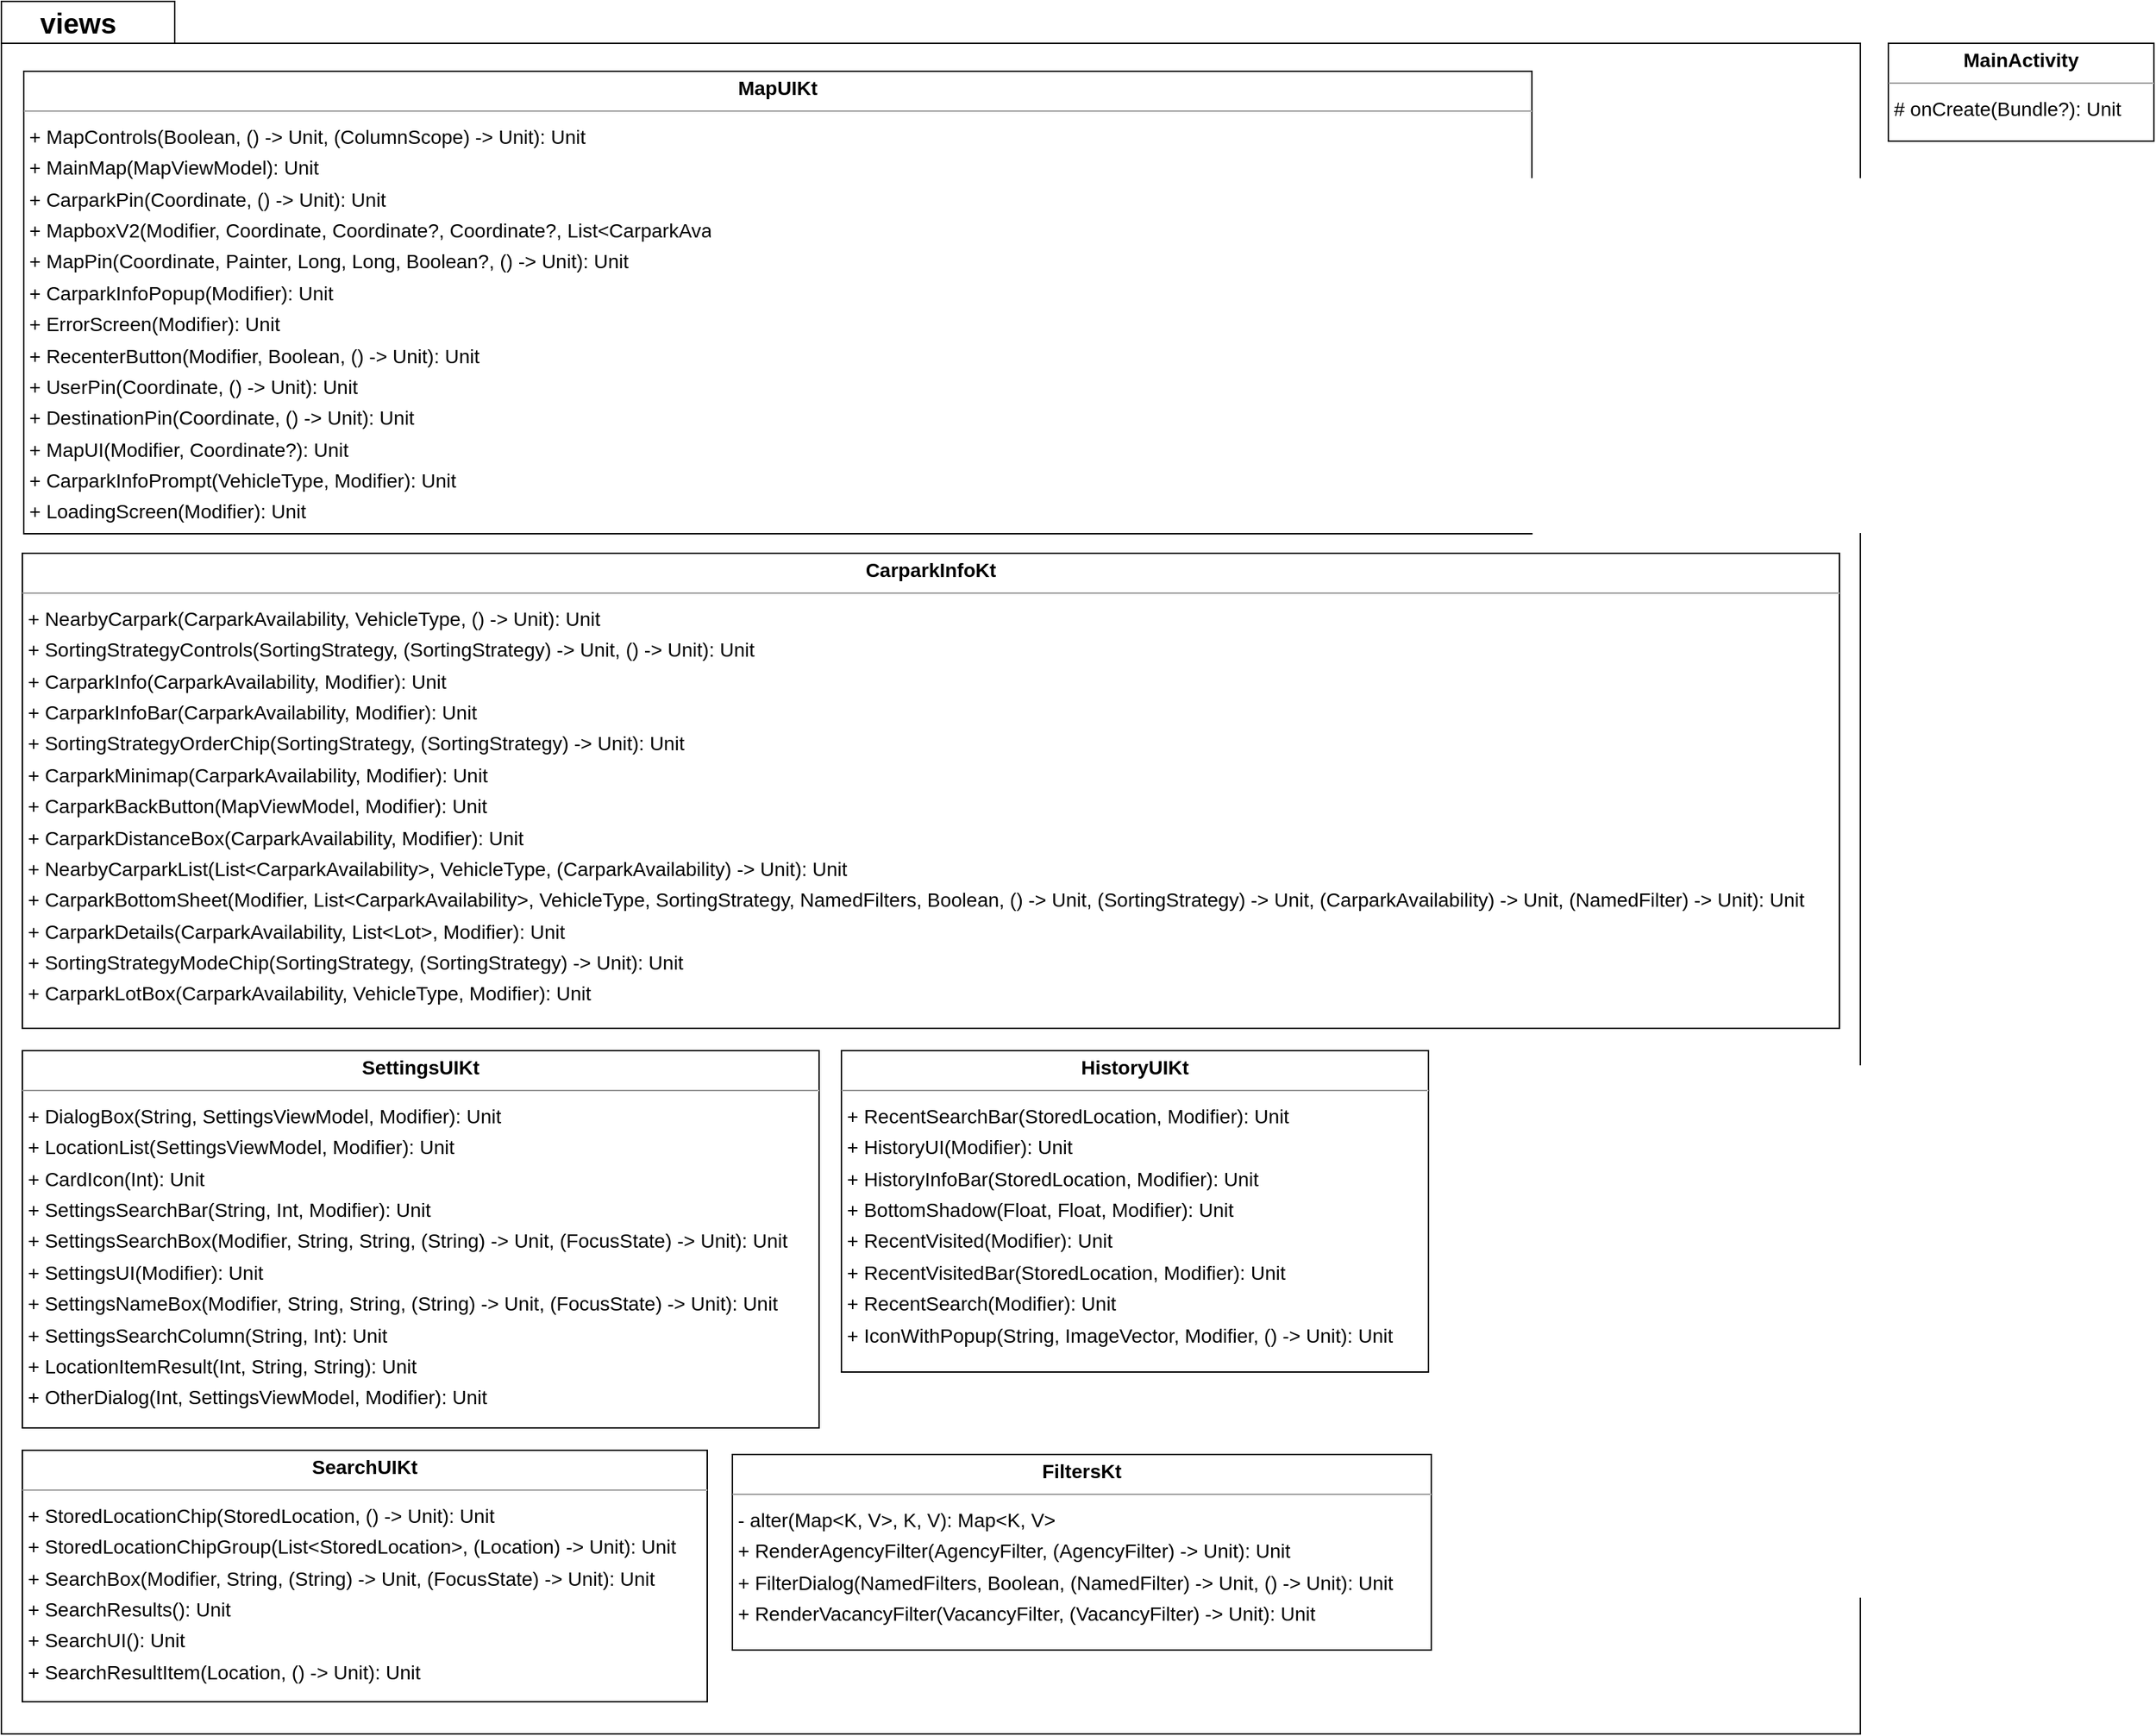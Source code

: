 <mxfile version="22.1.3" type="google">
  <diagram id="T-qoBSSUGWMh2nA2tZ6e" name="Page-1">
    <mxGraphModel grid="1" page="0" gridSize="10" guides="1" tooltips="1" connect="1" arrows="1" fold="1" pageScale="1" pageWidth="1200" pageHeight="1920" background="none" math="0" shadow="0">
      <root>
        <mxCell id="0" />
        <mxCell id="1" parent="0" />
        <mxCell id="node0" value="&lt;p style=&quot;margin:0px;margin-top:4px;text-align:center;&quot;&gt;&lt;b&gt;MainActivity&lt;/b&gt;&lt;/p&gt;&lt;hr size=&quot;1&quot;/&gt;&lt;p style=&quot;margin:0 0 0 4px;line-height:1.6;&quot;&gt;# onCreate(Bundle?): Unit&lt;/p&gt;" style="verticalAlign=top;align=left;overflow=fill;fontSize=14;fontFamily=Helvetica;html=1;rounded=0;shadow=0;comic=0;labelBackgroundColor=none;strokeWidth=1;" vertex="1" parent="1">
          <mxGeometry x="1090" y="-410" width="190" height="70" as="geometry" />
        </mxCell>
        <mxCell id="7H51laaHmQexabOe8FZq-1" value="&lt;font style=&quot;font-size: 20px;&quot;&gt;views&lt;/font&gt;" style="shape=folder;fontStyle=1;tabWidth=110;tabHeight=30;tabPosition=left;html=1;boundedLbl=1;labelInHeader=1;container=1;collapsible=0;whiteSpace=wrap;" vertex="1" parent="1">
          <mxGeometry x="-260" y="-440" width="1330" height="1240" as="geometry" />
        </mxCell>
        <mxCell id="7H51laaHmQexabOe8FZq-2" value="" style="html=1;strokeColor=none;resizeWidth=1;resizeHeight=1;fillColor=none;part=1;connectable=0;allowArrows=0;deletable=0;whiteSpace=wrap;strokeWidth=4;" vertex="1" parent="7H51laaHmQexabOe8FZq-1">
          <mxGeometry width="1330" height="868" relative="1" as="geometry">
            <mxPoint y="30" as="offset" />
          </mxGeometry>
        </mxCell>
        <mxCell id="node3" value="&lt;p style=&quot;margin:0px;margin-top:4px;text-align:center;&quot;&gt;&lt;b&gt;CarparkInfoKt&lt;/b&gt;&lt;/p&gt;&lt;hr size=&quot;1&quot;/&gt;&lt;p style=&quot;margin:0 0 0 4px;line-height:1.6;&quot;&gt;+ NearbyCarpark(CarparkAvailability, VehicleType, () -&amp;gt; Unit): Unit&lt;br/&gt;+ SortingStrategyControls(SortingStrategy, (SortingStrategy) -&amp;gt; Unit, () -&amp;gt; Unit): Unit&lt;br/&gt;+ CarparkInfo(CarparkAvailability, Modifier): Unit&lt;br/&gt;+ CarparkInfoBar(CarparkAvailability, Modifier): Unit&lt;br/&gt;+ SortingStrategyOrderChip(SortingStrategy, (SortingStrategy) -&amp;gt; Unit): Unit&lt;br/&gt;+ CarparkMinimap(CarparkAvailability, Modifier): Unit&lt;br/&gt;+ CarparkBackButton(MapViewModel, Modifier): Unit&lt;br/&gt;+ CarparkDistanceBox(CarparkAvailability, Modifier): Unit&lt;br/&gt;+ NearbyCarparkList(List&amp;lt;CarparkAvailability&amp;gt;, VehicleType, (CarparkAvailability) -&amp;gt; Unit): Unit&lt;br/&gt;+ CarparkBottomSheet(Modifier, List&amp;lt;CarparkAvailability&amp;gt;, VehicleType, SortingStrategy, NamedFilters, Boolean, () -&amp;gt; Unit, (SortingStrategy) -&amp;gt; Unit, (CarparkAvailability) -&amp;gt; Unit, (NamedFilter) -&amp;gt; Unit): Unit&lt;br/&gt;+ CarparkDetails(CarparkAvailability, List&amp;lt;Lot&amp;gt;, Modifier): Unit&lt;br/&gt;+ SortingStrategyModeChip(SortingStrategy, (SortingStrategy) -&amp;gt; Unit): Unit&lt;br/&gt;+ CarparkLotBox(CarparkAvailability, VehicleType, Modifier): Unit&lt;/p&gt;" style="verticalAlign=top;align=left;overflow=fill;fontSize=14;fontFamily=Helvetica;html=1;rounded=0;shadow=0;comic=0;labelBackgroundColor=none;strokeWidth=1;" vertex="1" parent="7H51laaHmQexabOe8FZq-1">
          <mxGeometry x="15" y="395" width="1300" height="340" as="geometry" />
        </mxCell>
        <mxCell id="node5" value="&lt;p style=&quot;margin:0px;margin-top:4px;text-align:center;&quot;&gt;&lt;b&gt;FiltersKt&lt;/b&gt;&lt;/p&gt;&lt;hr size=&quot;1&quot;/&gt;&lt;p style=&quot;margin:0 0 0 4px;line-height:1.6;&quot;&gt;- alter(Map&amp;lt;K, V&amp;gt;, K, V): Map&amp;lt;K, V&amp;gt;&lt;br/&gt;+ RenderAgencyFilter(AgencyFilter, (AgencyFilter) -&amp;gt; Unit): Unit&lt;br/&gt;+ FilterDialog(NamedFilters, Boolean, (NamedFilter) -&amp;gt; Unit, () -&amp;gt; Unit): Unit&lt;br/&gt;+ RenderVacancyFilter(VacancyFilter, (VacancyFilter) -&amp;gt; Unit): Unit&lt;/p&gt;" style="verticalAlign=top;align=left;overflow=fill;fontSize=14;fontFamily=Helvetica;html=1;rounded=0;shadow=0;comic=0;labelBackgroundColor=none;strokeWidth=1;" vertex="1" parent="7H51laaHmQexabOe8FZq-1">
          <mxGeometry x="523" y="1040" width="500" height="140" as="geometry" />
        </mxCell>
        <mxCell id="node1" value="&lt;p style=&quot;margin:0px;margin-top:4px;text-align:center;&quot;&gt;&lt;b&gt;HistoryUIKt&lt;/b&gt;&lt;/p&gt;&lt;hr size=&quot;1&quot;/&gt;&lt;p style=&quot;margin:0 0 0 4px;line-height:1.6;&quot;&gt;+ RecentSearchBar(StoredLocation, Modifier): Unit&lt;br/&gt;+ HistoryUI(Modifier): Unit&lt;br/&gt;+ HistoryInfoBar(StoredLocation, Modifier): Unit&lt;br/&gt;+ BottomShadow(Float, Float, Modifier): Unit&lt;br/&gt;+ RecentVisited(Modifier): Unit&lt;br/&gt;+ RecentVisitedBar(StoredLocation, Modifier): Unit&lt;br/&gt;+ RecentSearch(Modifier): Unit&lt;br/&gt;+ IconWithPopup(String, ImageVector, Modifier, () -&amp;gt; Unit): Unit&lt;/p&gt;" style="verticalAlign=top;align=left;overflow=fill;fontSize=14;fontFamily=Helvetica;html=1;rounded=0;shadow=0;comic=0;labelBackgroundColor=none;strokeWidth=1;" vertex="1" parent="7H51laaHmQexabOe8FZq-1">
          <mxGeometry x="601" y="751" width="420" height="230" as="geometry" />
        </mxCell>
        <mxCell id="node2" value="&lt;p style=&quot;margin:0px;margin-top:4px;text-align:center;&quot;&gt;&lt;b&gt;MapUIKt&lt;/b&gt;&lt;/p&gt;&lt;hr size=&quot;1&quot;/&gt;&lt;p style=&quot;margin:0 0 0 4px;line-height:1.6;&quot;&gt;+ MapControls(Boolean, () -&amp;gt; Unit, (ColumnScope) -&amp;gt; Unit): Unit&lt;br/&gt;+ MainMap(MapViewModel): Unit&lt;br/&gt;+ CarparkPin(Coordinate, () -&amp;gt; Unit): Unit&lt;br/&gt;+ MapboxV2(Modifier, Coordinate, Coordinate?, Coordinate?, List&amp;lt;CarparkAvailability&amp;gt;, (CarparkAvailability) -&amp;gt; Unit, () -&amp;gt; Unit, Boolean, Boolean, Boolean, Boolean): Unit&lt;br/&gt;+ MapPin(Coordinate, Painter, Long, Long, Boolean?, () -&amp;gt; Unit): Unit&lt;br/&gt;+ CarparkInfoPopup(Modifier): Unit&lt;br/&gt;+ ErrorScreen(Modifier): Unit&lt;br/&gt;+ RecenterButton(Modifier, Boolean, () -&amp;gt; Unit): Unit&lt;br/&gt;+ UserPin(Coordinate, () -&amp;gt; Unit): Unit&lt;br/&gt;+ DestinationPin(Coordinate, () -&amp;gt; Unit): Unit&lt;br/&gt;+ MapUI(Modifier, Coordinate?): Unit&lt;br/&gt;+ CarparkInfoPrompt(VehicleType, Modifier): Unit&lt;br/&gt;+ LoadingScreen(Modifier): Unit&lt;/p&gt;" style="verticalAlign=top;align=left;overflow=fill;fontSize=14;fontFamily=Helvetica;html=1;rounded=0;shadow=0;comic=0;labelBackgroundColor=none;strokeWidth=1;" vertex="1" parent="7H51laaHmQexabOe8FZq-1">
          <mxGeometry x="16" y="50" width="1079" height="331" as="geometry" />
        </mxCell>
        <mxCell id="node4" value="&lt;p style=&quot;margin:0px;margin-top:4px;text-align:center;&quot;&gt;&lt;b&gt;SearchUIKt&lt;/b&gt;&lt;/p&gt;&lt;hr size=&quot;1&quot;/&gt;&lt;p style=&quot;margin:0 0 0 4px;line-height:1.6;&quot;&gt;+ StoredLocationChip(StoredLocation, () -&amp;gt; Unit): Unit&lt;br/&gt;+ StoredLocationChipGroup(List&amp;lt;StoredLocation&amp;gt;, (Location) -&amp;gt; Unit): Unit&lt;br/&gt;+ SearchBox(Modifier, String, (String) -&amp;gt; Unit, (FocusState) -&amp;gt; Unit): Unit&lt;br/&gt;+ SearchResults(): Unit&lt;br/&gt;+ SearchUI(): Unit&lt;br/&gt;+ SearchResultItem(Location, () -&amp;gt; Unit): Unit&lt;/p&gt;" style="verticalAlign=top;align=left;overflow=fill;fontSize=14;fontFamily=Helvetica;html=1;rounded=0;shadow=0;comic=0;labelBackgroundColor=none;strokeWidth=1;" vertex="1" parent="7H51laaHmQexabOe8FZq-1">
          <mxGeometry x="15" y="1037" width="490" height="180" as="geometry" />
        </mxCell>
        <mxCell id="node6" value="&lt;p style=&quot;margin:0px;margin-top:4px;text-align:center;&quot;&gt;&lt;b&gt;SettingsUIKt&lt;/b&gt;&lt;/p&gt;&lt;hr size=&quot;1&quot;/&gt;&lt;p style=&quot;margin:0 0 0 4px;line-height:1.6;&quot;&gt;+ DialogBox(String, SettingsViewModel, Modifier): Unit&lt;br/&gt;+ LocationList(SettingsViewModel, Modifier): Unit&lt;br/&gt;+ CardIcon(Int): Unit&lt;br/&gt;+ SettingsSearchBar(String, Int, Modifier): Unit&lt;br/&gt;+ SettingsSearchBox(Modifier, String, String, (String) -&amp;gt; Unit, (FocusState) -&amp;gt; Unit): Unit&lt;br/&gt;+ SettingsUI(Modifier): Unit&lt;br/&gt;+ SettingsNameBox(Modifier, String, String, (String) -&amp;gt; Unit, (FocusState) -&amp;gt; Unit): Unit&lt;br/&gt;+ SettingsSearchColumn(String, Int): Unit&lt;br/&gt;+ LocationItemResult(Int, String, String): Unit&lt;br/&gt;+ OtherDialog(Int, SettingsViewModel, Modifier): Unit&lt;/p&gt;" style="verticalAlign=top;align=left;overflow=fill;fontSize=14;fontFamily=Helvetica;html=1;rounded=0;shadow=0;comic=0;labelBackgroundColor=none;strokeWidth=1;" vertex="1" parent="7H51laaHmQexabOe8FZq-1">
          <mxGeometry x="15" y="751" width="570" height="270" as="geometry" />
        </mxCell>
      </root>
    </mxGraphModel>
  </diagram>
</mxfile>
